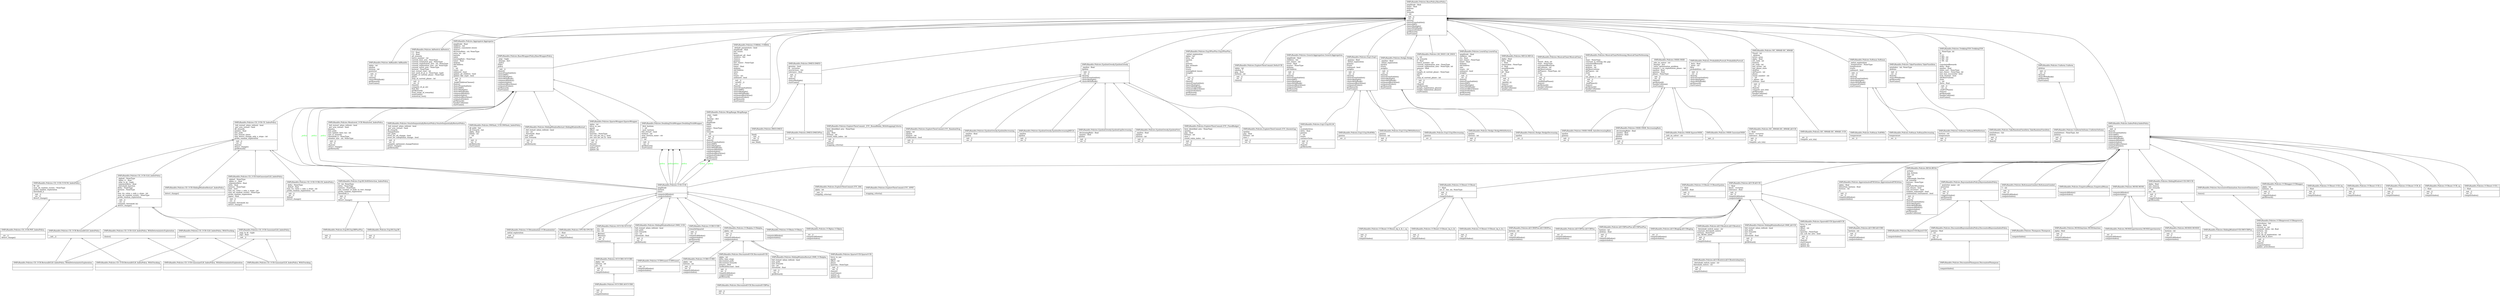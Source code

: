 digraph "classes_SMPyBandits.Policies" {
charset="utf-8"
rankdir=BT
"0" [label="{SMPyBandits.Policies.AdBandits.AdBandits|alpha : int\lepsilon\lhorizon : int\lposterior\l|__init__()\l__str__()\lchoice()\lchoiceWithRank()\lgetReward()\lstartGame()\l}", shape="record"];
"1" [label="{SMPyBandits.Policies.AdSwitch.AdSwitch|C1 : float\lC2 : float\lall_rewards\lbatch_number : int\lcurrent_best_arm : NoneType\lcurrent_estimated_gap : NoneType\lcurrent_exploitation_arm : int, NoneType\lcurrent_exploration_arm : int, NoneType\lcurrent_worst_arm : NoneType\lhorizon : NoneType\llast_restart_time : int\llast_used_di_pi_si : NoneType, tuple\llength_of_current_phase : NoneType\lphase\lstep_of_current_phase : int\l|__init__()\l__str__()\lchoice()\lcompute_di_pi_si()\lfind_Ik()\lgetReward()\lread_range_of_rewards()\lstartGame()\lstatistical_test()\l}", shape="record"];
"2" [label="{SMPyBandits.Policies.Aggregator.Aggregator|amplitude : float\lchildren : list\lchildren_cumulated_losses\lchoices\ldecreaseRate : str, NoneType\lextra_str : str\lhorizon\lindex\llearningRate : NoneType\llower : float\lnbArms\lnbChildren\lrate\lt : int\ltrusts : str\lunbiased : bool\lupdate_all_children : bool\lupdate_like_exp4 : bool\l|__init__()\l__str__()\l_makeChildrenChoose()\lchoice()\lchoiceFromSubSet()\lchoiceIMP()\lchoiceMultiple()\lchoiceWithRank()\lcomputeAllIndex()\lcomputeIndex()\lestimatedBestArms()\lestimatedOrder()\lgetReward()\lhandleCollision()\lstartGame()\l}", shape="record"];
"3" [label="{SMPyBandits.Policies.ApproximatedFHGittins.ApproximatedFHGittins|alpha : float\ldistortion_horizon : float\lhorizon : int\lm\l|__init__()\l__str__()\lcomputeAllIndex()\lcomputeIndex()\l}", shape="record"];
"4" [label="{SMPyBandits.Policies.BESA.BESA|_actions\l_has_horizon\l_left : int\l_right\l_subsample_function\lall_rewards\lhorizon : NoneType\lindex\lminPullsOfEachArm\lnon_binary : bool\lnon_recursive : bool\lrandom_subsample : bool\lrandomized_tournament : bool\l|__init__()\l__str__()\lchoice()\lchoiceFromSubSet()\lchoiceMultiple()\lchoiceWithRank()\lcomputeAllIndex()\lcomputeIndex()\lgetReward()\lhandleCollision()\l}", shape="record"];
"5" [label="{SMPyBandits.Policies.BasePolicy.BasePolicy|amplitude : float\llower : float\lnbArms\lpulls\lrewards\lt : int\l|__init__()\l__str__()\lchoice()\lchoiceFromSubSet()\lchoiceIMP()\lchoiceMultiple()\lchoiceWithRank()\lestimatedOrder()\lgetReward()\lstartGame()\l}", shape="record"];
"6" [label="{SMPyBandits.Policies.BaseWrapperPolicy.BaseWrapperPolicy|_args : tuple\l_kwargs : dict\l_policy\lindex\lpolicy\l|__init__()\lchoice()\lchoiceFromSubSet()\lchoiceIMP()\lchoiceMultiple()\lchoiceWithRank()\lcomputeAllIndex()\lcomputeIndex()\lestimatedBestArms()\lestimatedOrder()\lgetReward()\lstartGame()\l}", shape="record"];
"7" [label="{SMPyBandits.Policies.BayesUCB.BayesUCB|\l|computeIndex()\l}", shape="record"];
"8" [label="{SMPyBandits.Policies.BayesianIndexPolicy.BayesianIndexPolicy|_posterior_name : str\lposterior\lt : int\l|__init__()\l__str__()\lcomputeIndex()\lgetReward()\lstartGame()\l}", shape="record"];
"9" [label="{SMPyBandits.Policies.BoltzmannGumbel.BoltzmannGumbel|C : int\l|__init__()\l__str__()\lcomputeAllIndex()\lcomputeIndex()\l}", shape="record"];
"10" [label="{SMPyBandits.Policies.CD_UCB.BernoulliGLR_IndexPolicy|\l|__init__()\l}", shape="record"];
"11" [label="{SMPyBandits.Policies.CD_UCB.BernoulliGLR_IndexPolicy_WithDeterministicExploration|\l|}", shape="record"];
"12" [label="{SMPyBandits.Policies.CD_UCB.BernoulliGLR_IndexPolicy_WithTracking|\l|}", shape="record"];
"13" [label="{SMPyBandits.Policies.CD_UCB.CD_IndexPolicy|_full_restart_when_refresh : bool\l_per_arm_restart : bool\lall_rewards\lepsilon : float\llast_pulls\llast_restart_times\llazy_detect_change_only_x_steps : int\lproba_random_exploration\l|__init__()\l__str__()\lchoice()\ldetect_change()\lgetReward()\l}", shape="record"];
"14" [label="{SMPyBandits.Policies.CD_UCB.CUSUM_IndexPolicy|M : int\lmax_nb_random_events : NoneType\lproba_random_exploration\lthreshold_h\l|__init__()\l__str__()\ldetect_change()\l}", shape="record"];
"15" [label="{SMPyBandits.Policies.CD_UCB.GLR_IndexPolicy|_alpha0 : NoneType\l_alpha_t1 : float\l_args_to_kl : tuple\l_exponentBeta : float\l_threshold_function\ldelta : NoneType\lhorizon : NoneType\lkl\llazy_try_value_s_only_x_steps : int\lmax_nb_random_events : NoneType\lproba_random_exploration\l|__init__()\l__str__()\lcompute_threshold_h()\ldetect_change()\l}", shape="record"];
"16" [label="{SMPyBandits.Policies.CD_UCB.GLR_IndexPolicy_WithDeterministicExploration|\l|choice()\l}", shape="record"];
"17" [label="{SMPyBandits.Policies.CD_UCB.GLR_IndexPolicy_WithTracking|\l|choice()\l}", shape="record"];
"18" [label="{SMPyBandits.Policies.CD_UCB.GaussianGLR_IndexPolicy|_args_to_kl : tuple\l_sig2 : float\l|__init__()\l}", shape="record"];
"19" [label="{SMPyBandits.Policies.CD_UCB.GaussianGLR_IndexPolicy_WithDeterministicExploration|\l|}", shape="record"];
"20" [label="{SMPyBandits.Policies.CD_UCB.GaussianGLR_IndexPolicy_WithTracking|\l|}", shape="record"];
"21" [label="{SMPyBandits.Policies.CD_UCB.PHT_IndexPolicy|\l|__str__()\ldetect_change()\l}", shape="record"];
"22" [label="{SMPyBandits.Policies.CD_UCB.SlidingWindowRestart_IndexPolicy|\l|detect_change()\l}", shape="record"];
"23" [label="{SMPyBandits.Policies.CD_UCB.SubGaussianGLR_IndexPolicy|_alpha0 : NoneType\l_alpha_t1 : float\l_exponentBeta : float\ldelta : float\lhorizon : NoneType\ljoint : bool\llazy_try_value_s_only_x_steps : int\lmax_nb_random_events : NoneType\lproba_random_exploration\lsigma : float\l|__init__()\l__str__()\lcompute_threshold_h()\ldetect_change()\l}", shape="record"];
"24" [label="{SMPyBandits.Policies.CD_UCB.UCBLCB_IndexPolicy|_delta : NoneType\l_delta0 : float\llazy_try_value_s_only_x_steps : int\lproba_random_exploration : int\l|__init__()\l__str__()\ldelta()\ldetect_change()\l}", shape="record"];
"25" [label="{SMPyBandits.Policies.CORRAL.CORRAL|_default_parameters : bool\lamplitude : float\lbar_trusts\lbeta\lbroadcast_all : bool\lchildren : list\lchoices\lgamma\llast_choice : NoneType\llosses\llower : float\lnbArms\lnbChildren\lrates\lrhos\ltrusts : str\lunbiased : bool\l|__init__()\l__setattr__()\l__str__()\lchoice()\lchoiceFromSubSet()\lchoiceIMP()\lchoiceMultiple()\lchoiceWithRank()\lestimatedBestArms()\lestimatedOrder()\lgetReward()\lstartGame()\l}", shape="record"];
"26" [label="{SMPyBandits.Policies.CPUCB.CPUCB|c : float\l|__init__()\lcomputeIndex()\l}", shape="record"];
"27" [label="{SMPyBandits.Policies.DMED.DMED|genuine : bool\lkl : vectorize\lnextActions : list\ltolerance : float\l|__init__()\l__str__()\lchoice()\lchoiceMultiple()\lstartGame()\l}", shape="record"];
"28" [label="{SMPyBandits.Policies.DMED.DMEDPlus|\l|__init__()\l}", shape="record"];
"29" [label="{SMPyBandits.Policies.DiscountedBayesianIndexPolicy.DiscountedBayesianIndexPolicy|gamma : float\lt : int\l|__init__()\l__str__()\lgetReward()\l}", shape="record"];
"30" [label="{SMPyBandits.Policies.DiscountedThompson.DiscountedThompson|\l|computeIndex()\l}", shape="record"];
"31" [label="{SMPyBandits.Policies.DiscountedUCB.DiscountedUCB|alpha : int\ldelta_time_steps\ldiscounted_pulls\ldiscounted_rewards\lgamma : float\luseRealDiscount : bool\l|__init__()\l__str__()\lcomputeAllIndex()\lcomputeIndex()\lgetReward()\l}", shape="record"];
"32" [label="{SMPyBandits.Policies.DiscountedUCB.DiscountedUCBPlus|\l|__init__()\l__str__()\l}", shape="record"];
"33" [label="{SMPyBandits.Policies.DoublingTrickWrapper.DoublingTrickWrapper|_first_horizon\l_i : int\l_next_horizon\lfull_restart : bool\lhorizon : int\lnext_horizon_name : str\lpolicy\lt : int\l|__init__()\l__str__()\lgetReward()\lstartGame()\l}", shape="record"];
"34" [label="{SMPyBandits.Policies.EmpiricalMeans.EmpiricalMeans|\l|computeAllIndex()\lcomputeIndex()\l}", shape="record"];
"35" [label="{SMPyBandits.Policies.EpsilonGreedy.EpsilonDecreasing|_epsilon : float\lepsilon\l|__init__()\l__str__()\l}", shape="record"];
"36" [label="{SMPyBandits.Policies.EpsilonGreedy.EpsilonDecreasingMEGA|_epsilon\lepsilon\l|__init__()\l__str__()\l}", shape="record"];
"37" [label="{SMPyBandits.Policies.EpsilonGreedy.EpsilonExpDecreasing|_decreasingRate : float\l_epsilon : float\lepsilon\l|__init__()\l__str__()\l}", shape="record"];
"38" [label="{SMPyBandits.Policies.EpsilonGreedy.EpsilonFirst|_epsilon : float\lepsilon\lhorizon : int\l|__init__()\l__str__()\l}", shape="record"];
"39" [label="{SMPyBandits.Policies.EpsilonGreedy.EpsilonGreedy|_epsilon : float\lepsilon\l|__init__()\l__str__()\lchoice()\lchoiceFromSubSet()\lchoiceMultiple()\lchoiceWithRank()\l}", shape="record"];
"40" [label="{SMPyBandits.Policies.Exp3.Exp3|_gamma : float\l_initial_exploration\lgamma\ltrusts\lunbiased : bool\lweights\l|__init__()\l__str__()\lchoice()\lchoiceFromSubSet()\lchoiceMultiple()\lchoiceWithRank()\lestimatedBestArms()\lestimatedOrder()\lgetReward()\lstartGame()\l}", shape="record"];
"41" [label="{SMPyBandits.Policies.Exp3.Exp3Decreasing|gamma\l|__str__()\l}", shape="record"];
"42" [label="{SMPyBandits.Policies.Exp3.Exp3ELM|B\lavailableArms\ldelta : float\lgamma\lt : int\ltrusts\lvarianceTerm\l|__init__()\l__str__()\lchoice()\lgetReward()\l}", shape="record"];
"43" [label="{SMPyBandits.Policies.Exp3.Exp3SoftMix|gamma\l|__str__()\l}", shape="record"];
"44" [label="{SMPyBandits.Policies.Exp3.Exp3WithHorizon|gamma\lhorizon : int\l|__init__()\l__str__()\l}", shape="record"];
"45" [label="{SMPyBandits.Policies.Exp3PlusPlus.Exp3PlusPlus|_initial_exploration\lalpha : int\lbeta : int\lepsilon\leta\lgamma\lgap_estimate\llosses\ltrusts\lunweighted_losses\lweights\lxi\l|__init__()\l__str__()\lchoice()\lchoiceFromSubSet()\lchoiceMultiple()\lchoiceWithRank()\lestimatedBestArms()\lestimatedOrder()\lgetReward()\lstartGame()\l}", shape="record"];
"46" [label="{SMPyBandits.Policies.Exp3R.DriftDetection_IndexPolicy|H : int, NoneType\ldelta : NoneType\lhorizon : NoneType\lmin_number_of_pulls_to_test_change\lproba_random_exploration\lthreshold_h\l|__init__()\l__str__()\ldetect_change()\l}", shape="record"];
"47" [label="{SMPyBandits.Policies.Exp3R.Exp3R|\l|__init__()\l__str__()\l}", shape="record"];
"48" [label="{SMPyBandits.Policies.Exp3R.Exp3RPlusPlus|\l|__init__()\l__str__()\l}", shape="record"];
"49" [label="{SMPyBandits.Policies.ExploreThenCommit.DeltaUCB|alpha : int\lepsilon_T\lgap : float\lhorizon : int\l|__init__()\l__str__()\lchoice()\l}", shape="record"];
"50" [label="{SMPyBandits.Policies.ExploreThenCommit.ETC_BAI|alpha : int\l|__init__()\lstopping_criteria()\l}", shape="record"];
"51" [label="{SMPyBandits.Policies.ExploreThenCommit.ETC_FixedBudget|best_identified_arm : NoneType\lepsilon\lgap : float\lhorizon : int\lmax_t\lround_robin_index : int\l|__init__()\l__str__()\lchoice()\l}", shape="record"];
"52" [label="{SMPyBandits.Policies.ExploreThenCommit.ETC_KnownGap|epsilon\lgap : float\lhorizon : int\lmax_t\l|__init__()\l__str__()\l}", shape="record"];
"53" [label="{SMPyBandits.Policies.ExploreThenCommit.ETC_RandomStop|alpha : int\lepsilon\lhorizon : int\lstillRandom : bool\l|__init__()\l__str__()\l}", shape="record"];
"54" [label="{SMPyBandits.Policies.ExploreThenCommit.ETC_SPRT|\l|stopping_criteria()\l}", shape="record"];
"55" [label="{SMPyBandits.Policies.ExploreThenCommit._ETC_RoundRobin_WithStoppingCriteria|best_identified_arm : NoneType\lepsilon\lgap : float\lhorizon : int\lround_robin_index : int\l|__init__()\l__str__()\lchoice()\lstopping_criteria()\l}", shape="record"];
"56" [label="{SMPyBandits.Policies.GenericAggregation.GenericAggregation|amplitude : float\lchildren : list\llast_choice : int\llower : float\lmaster : NoneType\lnbArms\lnbChildren\l|__init__()\l__str__()\lchoice()\lchoiceFromSubSet()\lchoiceIMP()\lchoiceMultiple()\lchoiceWithRank()\lestimatedBestArms()\lestimatedOrder()\lgetReward()\lstartGame()\l}", shape="record"];
"57" [label="{SMPyBandits.Policies.Hedge.Hedge|_epsilon : float\l_initial_exploration\lepsilon\ltrusts\lweights\l|__init__()\l__str__()\lchoice()\lchoiceFromSubSet()\lchoiceMultiple()\lchoiceWithRank()\lestimatedBestArms()\lestimatedOrder()\lgetReward()\lstartGame()\l}", shape="record"];
"58" [label="{SMPyBandits.Policies.Hedge.HedgeDecreasing|epsilon\l|__str__()\l}", shape="record"];
"59" [label="{SMPyBandits.Policies.Hedge.HedgeWithHorizon|epsilon\lhorizon : int\l|__init__()\l__str__()\l}", shape="record"];
"60" [label="{SMPyBandits.Policies.IMED.IMED|\l|Dinf()\l__init__()\l__str__()\lchoice()\lone_Dinf()\l}", shape="record"];
"61" [label="{SMPyBandits.Policies.IndexPolicy.IndexPolicy|index\l|__init__()\lchoice()\lchoiceFromSubSet()\lchoiceIMP()\lchoiceMultiple()\lchoiceWithRank()\lcomputeAllIndex()\lcomputeIndex()\lestimatedBestArms()\lestimatedOrder()\lstartGame()\l}", shape="record"];
"62" [label="{SMPyBandits.Policies.LM_DSEE.LM_DSEE|a : int\lall_rewards\lb : float\lbatch_number : int\lcurrent_exploitation_arm : NoneType\lcurrent_exploration_arm : NoneType, int\lgamma : float\ll : int\llength_of_current_phase : NoneType\lphase\lrho\lstep_of_current_phase : int\l|__init__()\l__str__()\lchoice()\lgetReward()\llength_exploitation_phase()\llength_exploration_phase()\lstartGame()\l}", shape="record"];
"63" [label="{SMPyBandits.Policies.LearnExp.LearnExp|amplitude : float\lchildren : list\leta : float\llast_choice : NoneType\llower : float\lnbArms\lnbChildren\lrate\ltrusts : str\lunbiased : bool\lweights\l|__init__()\l__str__()\lchoice()\lchoiceFromSubSet()\lchoiceIMP()\lchoiceMultiple()\lchoiceWithRank()\lestimatedBestArms()\lestimatedOrder()\lgetReward()\lstartGame()\l}", shape="record"];
"64" [label="{SMPyBandits.Policies.MEGA.MEGA|alpha : float\lbeta : float\lc : float\lchosenArm : NoneType\ld : float\lmeanRewards\lp : float\lp0 : float\lt : int\ltnext\l|__init__()\l__str__()\l_epsilon_t()\lchoice()\lgetReward()\lhandleCollision()\lstartGame()\l}", shape="record"];
"65" [label="{SMPyBandits.Policies.MOSS.MOSS|\l|computeAllIndex()\lcomputeIndex()\l}", shape="record"];
"66" [label="{SMPyBandits.Policies.MOSSAnytime.MOSSAnytime|alpha : float\l|__init__()\l__str__()\lcomputeAllIndex()\lcomputeIndex()\l}", shape="record"];
"67" [label="{SMPyBandits.Policies.MOSSExperimental.MOSSExperimental|\l|__str__()\lcomputeAllIndex()\lcomputeIndex()\l}", shape="record"];
"68" [label="{SMPyBandits.Policies.MOSSH.MOSSH|horizon : int\l|__init__()\l__str__()\lcomputeAllIndex()\lcomputeIndex()\l}", shape="record"];
"69" [label="{SMPyBandits.Policies.Monitored_UCB.Monitored_IndexPolicy|_full_restart_when_refresh : bool\l_per_arm_restart : bool\lgamma\llast_pulls\llast_update_time_tau : int\llast_w_rewards\lthreshold_b : NoneType\lwindow_size : int, NoneType\l|__init__()\l__str__()\lchoice()\ldetect_change()\lgetReward()\l}", shape="record"];
"70" [label="{SMPyBandits.Policies.MusicalChair.MusicalChair|A\lTime0 : float, int\lchair : NoneType\lcumulatedRewards\lnbCollision : int\lnbObservations\lnbPlayers : NoneType, int\lstate\lt : int\l|__init__()\l__str__()\l_endInitialPhase()\lchoice()\lgetReward()\lhandleCollision()\lstartGame()\l}", shape="record"];
"71" [label="{SMPyBandits.Policies.MusicalChairNoSensing.MusicalChairNoSensing|A\lchair : NoneType\lconstant_in_testing_the_gap\lcumulatedRewards\lhorizon : int\lnbArms : int\lnbObservations\lnbPlayers : int\lstate\lt : int\ltau_phase_2 : int\l|__init__()\l__str__()\l_endPhase2()\lchoice()\lgetReward()\lhandleCollision()\lstartGame()\l}", shape="record"];
"72" [label="{SMPyBandits.Policies.OCUCB.OCUCB|eta : int\lrho : int\l|_Bterm()\l_Bterms()\l__init__()\l__str__()\lcomputeIndex()\l}", shape="record"];
"73" [label="{SMPyBandits.Policies.OCUCBH.AOCUCBH|\l|__init__()\l__str__()\lcomputeIndex()\l}", shape="record"];
"74" [label="{SMPyBandits.Policies.OCUCBH.OCUCBH|alpha : int\lhorizon : int\lpsi : int\l|__init__()\l__str__()\lcomputeIndex()\l}", shape="record"];
"75" [label="{SMPyBandits.Policies.OSSB.GaussianOSSB|\l|__init__()\l}", shape="record"];
"76" [label="{SMPyBandits.Policies.OSSB.OSSB|_info_on_solver : str\l_kwargs : dict\l_solve_optimization_problem\lcounter_s_no_exploitation_phase : int\lepsilon : float\lgamma : float\lphase : NoneType\l|__init__()\l__str__()\lchoice()\lgetReward()\lhandleCollision()\lstartGame()\l}", shape="record"];
"77" [label="{SMPyBandits.Policies.OSSB.OSSB_AutoDecreasingRate|epsilon\lgamma\l|__init__()\l__str__()\l}", shape="record"];
"78" [label="{SMPyBandits.Policies.OSSB.OSSB_DecreasingRate|_decreasingRate : float\l_epsilon : float\l_gamma : float\lepsilon\lgamma\l|__init__()\l__str__()\l}", shape="record"];
"79" [label="{SMPyBandits.Policies.OSSB.SparseOSSB|_info_on_solver : str\l|__init__()\l}", shape="record"];
"80" [label="{SMPyBandits.Policies.OracleSequentiallyRestartPolicy.OracleSequentiallyRestartPolicy|_full_restart_when_refresh : bool\l_per_arm_restart : bool\lall_rewards\lchangePoints\llast_pulls\lreset_for_all_change : bool\lreset_for_suboptimal_change : bool\l|__init__()\l__str__()\lcompute_optimized_changePoints()\ldetect_change()\lgetReward()\l}", shape="record"];
"81" [label="{SMPyBandits.Policies.ProbabilityPursuit.ProbabilityPursuit|_beta : float\l_prior : str\lbeta\lprobabilities : str\l|__init__()\l__str__()\lchoice()\lchoiceFromSubSet()\lchoiceMultiple()\lchoiceWithRank()\lgetReward()\lstartGame()\l}", shape="record"];
"82" [label="{SMPyBandits.Policies.SIC_MMAB.SIC_MMAB|Time0 : int\l_nbArms\lactive_arms\lalpha : float\lext_rank : int\lhorizon\lint_rank : int\llast_action : int\llast_phase_stats\lnbArms\lnbPlayers : int\lphase\lround_number : int\lt : int\lt_phase : int\lverbose : bool\l|__init__()\l__str__()\lchoice()\lcompute_ucb_lcb()\lgetReward()\lhandleCollision()\lstartGame()\l}", shape="record"];
"83" [label="{SMPyBandits.Policies.SIC_MMAB.SIC_MMAB_UCB|\l|__str__()\lcompute_ucb_lcb()\l}", shape="record"];
"84" [label="{SMPyBandits.Policies.SIC_MMAB.SIC_MMAB_klUCB|c : float\lklucb : vectorize\ltolerance : float\l|__init__()\l__str__()\lcompute_ucb_lcb()\l}", shape="record"];
"85" [label="{SMPyBandits.Policies.SWHash_UCB.SWHash_IndexPolicy|all_pulls : list\lall_rewards : list\lalpha : float\llmbda : int\lt : int\ltau\l|__init__()\l__str__()\lgetReward()\lstartGame()\l}", shape="record"];
"86" [label="{SMPyBandits.Policies.SlidingWindowRestart.SWR_UCB|full_restart_when_refresh : bool\llast_pulls\llast_rewards\ltau : int\lthreshold : float\l|__init__()\l__str__()\lgetReward()\l}", shape="record"];
"87" [label="{SMPyBandits.Policies.SlidingWindowRestart.SWR_UCBalpha|full_restart_when_refresh : bool\llast_pulls\llast_rewards\ltau : int\lthreshold : float\l|__init__()\l__str__()\lgetReward()\l}", shape="record"];
"88" [label="{SMPyBandits.Policies.SlidingWindowRestart.SWR_klUCB|full_restart_when_refresh : bool\llast_pulls\llast_rewards\ltau : int\lthreshold : float\l|__init__()\l__str__()\lgetReward()\l}", shape="record"];
"89" [label="{SMPyBandits.Policies.SlidingWindowRestart.SlidingWindowRestart|_full_restart_when_refresh : bool\l_tau : int\l_threshold : float\llast_pulls\llast_rewards\l|__init__()\l__str__()\lgetReward()\l}", shape="record"];
"90" [label="{SMPyBandits.Policies.SlidingWindowUCB.SWUCB|alpha : float\llast_choices\llast_rewards\lt : int\ltau : int\l|__init__()\l__str__()\lcomputeIndex()\lgetReward()\l}", shape="record"];
"91" [label="{SMPyBandits.Policies.SlidingWindowUCB.SWUCBPlus|\l|__init__()\l__str__()\l}", shape="record"];
"92" [label="{SMPyBandits.Policies.Softmax.SoftMix|temperature\l|__str__()\l}", shape="record"];
"93" [label="{SMPyBandits.Policies.Softmax.Softmax|_initial_exploration\l_temperature : NoneType\ltemperature\ltrusts\lunbiased : bool\l|__init__()\l__str__()\lchoice()\lchoiceFromSubSet()\lchoiceMultiple()\lchoiceWithRank()\lestimatedOrder()\lstartGame()\l}", shape="record"];
"94" [label="{SMPyBandits.Policies.Softmax.SoftmaxDecreasing|temperature\l|__str__()\l}", shape="record"];
"95" [label="{SMPyBandits.Policies.Softmax.SoftmaxWithHorizon|horizon : int\ltemperature\l|__init__()\l__str__()\l}", shape="record"];
"96" [label="{SMPyBandits.Policies.SparseUCB.SparseUCB|force_to_see\lgoods\loffset : int\lphase\lsparsity : NoneType\l|__init__()\l__str__()\lchoice()\lstartGame()\lupdate_j()\lupdate_k()\l}", shape="record"];
"97" [label="{SMPyBandits.Policies.SparseWrapper.SparseWrapper|alpha : int\lforce_to_see\lgoods\loffset : int\lphase\lsparsity : NoneType\luse_ucb_for_set_J : bool\luse_ucb_for_set_K : bool\l|__init__()\l__str__()\lchoice()\lstartGame()\lupdate_j()\lupdate_k()\l}", shape="record"];
"98" [label="{SMPyBandits.Policies.SparseklUCB.SparseklUCB|force_to_see\lgoods\loffset : int\lphase\lsparsity : NoneType\luse_ucb_for_sets : bool\l|__init__()\l__str__()\lchoice()\lstartGame()\lupdate_j()\lupdate_k()\l}", shape="record"];
"99" [label="{SMPyBandits.Policies.SuccessiveElimination.SuccessiveElimination|\l|choice()\l}", shape="record"];
"100" [label="{SMPyBandits.Policies.TakeFixedArm.TakeFixedArm|armIndex : int, NoneType\lnbArms\l|__init__()\l__str__()\lchoice()\lchoiceWithRank()\lgetReward()\lstartGame()\l}", shape="record"];
"101" [label="{SMPyBandits.Policies.TakeRandomFixedArm.TakeRandomFixedArm|armIndexes : list\lnbArms\l|__init__()\l__str__()\lchoice()\l}", shape="record"];
"102" [label="{SMPyBandits.Policies.Thompson.Thompson|\l|computeIndex()\l}", shape="record"];
"103" [label="{SMPyBandits.Policies.TrekkingTSN.TrekkingTSN|J : NoneType, int\lM\lT_CC\lT_RH : int\lT_SH : int\lT_TR : int\lY\lcumulatedRewards\ldelta : float\lepsilon : float\lindex_sort : NoneType\llast_choice : NoneType, int\llast_was_successful : bool\llock_channel : bool\lnbObservations\lstate\lt : int\ltheta : float\l|__init__()\l__str__()\l_endCCPhase()\lchoice()\lgetReward()\lhandleCollision()\lstartGame()\l}", shape="record"];
"104" [label="{SMPyBandits.Policies.UCB.UCB|amplitude\lhorizon\llower\l|computeAllIndex()\lcomputeIndex()\l}", shape="record"];
"105" [label="{SMPyBandits.Policies.UCBH.UCBH|alpha : int\lhorizon : int\l|__init__()\l__str__()\lcomputeAllIndex()\lcomputeIndex()\l}", shape="record"];
"106" [label="{SMPyBandits.Policies.UCBV.UCBV|rewardsSquared\l|__init__()\l__str__()\lcomputeAllIndex()\lcomputeIndex()\lgetReward()\lstartGame()\l}", shape="record"];
"107" [label="{SMPyBandits.Policies.UCBVtuned.UCBVtuned|\l|__str__()\lcomputeAllIndex()\lcomputeIndex()\l}", shape="record"];
"108" [label="{SMPyBandits.Policies.UCBalpha.UCBalpha|alpha : int\l|__init__()\l__str__()\lcomputeAllIndex()\lcomputeIndex()\l}", shape="record"];
"109" [label="{SMPyBandits.Policies.UCBdagger.UCBdagger|alpha : int\lhorizon : int\l|__init__()\l__str__()\lcomputeIndex()\lgetReward()\l}", shape="record"];
"110" [label="{SMPyBandits.Policies.UCBimproved.UCBimproved|activeArms : list\lalpha : float\lcurrent_m : int\lestimate_delta : int, float\lhorizon : int\lmax_m : int\lmax_nb_of_exploration : int\lwhen_did_it_leave\l|__init__()\l__str__()\lchoice()\lcomputeIndex()\lupdate_activeArms()\l}", shape="record"];
"111" [label="{SMPyBandits.Policies.UCBmin.UCBmin|\l|computeAllIndex()\lcomputeIndex()\l}", shape="record"];
"112" [label="{SMPyBandits.Policies.UCBoost.UCB_bq|c : float\l|__init__()\l__str__()\lcomputeIndex()\l}", shape="record"];
"113" [label="{SMPyBandits.Policies.UCBoost.UCB_h|c : float\l|__init__()\l__str__()\lcomputeIndex()\l}", shape="record"];
"114" [label="{SMPyBandits.Policies.UCBoost.UCB_lb|c : float\l|__init__()\l__str__()\lcomputeIndex()\l}", shape="record"];
"115" [label="{SMPyBandits.Policies.UCBoost.UCB_sq|c : float\l|__init__()\l__str__()\lcomputeIndex()\l}", shape="record"];
"116" [label="{SMPyBandits.Policies.UCBoost.UCB_t|c : float\l|__init__()\l__str__()\lcomputeIndex()\l}", shape="record"];
"117" [label="{SMPyBandits.Policies.UCBoost.UCBoost|c : float\lset_D : list, int, NoneType\l|__init__()\l__str__()\lcomputeIndex()\l}", shape="record"];
"118" [label="{SMPyBandits.Policies.UCBoost.UCBoostEpsilon|c : float\lepsilon : float\l|__init__()\l__str__()\lcomputeIndex()\l}", shape="record"];
"119" [label="{SMPyBandits.Policies.UCBoost.UCBoost_bq_h_lb|\l|__init__()\l__str__()\lcomputeIndex()\l}", shape="record"];
"120" [label="{SMPyBandits.Policies.UCBoost.UCBoost_bq_h_lb_t|\l|__init__()\l__str__()\lcomputeIndex()\l}", shape="record"];
"121" [label="{SMPyBandits.Policies.UCBoost.UCBoost_bq_h_lb_t_sq|\l|__init__()\l__str__()\lcomputeIndex()\l}", shape="record"];
"122" [label="{SMPyBandits.Policies.UCBplus.UCBplus|\l|__str__()\lcomputeAllIndex()\lcomputeIndex()\l}", shape="record"];
"123" [label="{SMPyBandits.Policies.UCBrandomInit.UCBrandomInit|_initial_exploration\l|__init__()\lchoice()\l}", shape="record"];
"124" [label="{SMPyBandits.Policies.Uniform.Uniform|nbArms\l|__init__()\l__str__()\lchoice()\lchoiceWithRank()\lgetReward()\lstartGame()\l}", shape="record"];
"125" [label="{SMPyBandits.Policies.UniformOnSome.UniformOnSome|armIndexes : NoneType, list\lnbArms\l|__init__()\l__str__()\lchoice()\l}", shape="record"];
"126" [label="{SMPyBandits.Policies.WrapRange.WrapRange|_args : tuple\l_i : int\l_kwargs : dict\l_policy\lamplitude\lindex\llower\lpolicy : NoneType\lpulls\lrewards\lt : int\l|__init__()\l__str__()\lchoice()\lchoiceFromSubSet()\lchoiceIMP()\lchoiceMultiple()\lchoiceWithRank()\lcomputeAllIndex()\lcomputeIndex()\lestimatedBestArms()\lestimatedOrder()\lgetReward()\lstartGame()\l}", shape="record"];
"127" [label="{SMPyBandits.Policies.klUCB.klUCB|c : float\lklucb : vectorize\ltolerance : float\l|__init__()\l__str__()\lcomputeAllIndex()\lcomputeIndex()\l}", shape="record"];
"128" [label="{SMPyBandits.Policies.klUCBH.klUCBH|horizon : int\l|__init__()\l__str__()\lcomputeAllIndex()\lcomputeIndex()\l}", shape="record"];
"129" [label="{SMPyBandits.Policies.klUCBHPlus.klUCBHPlus|horizon : int\l|__init__()\l__str__()\lcomputeAllIndex()\lcomputeIndex()\l}", shape="record"];
"130" [label="{SMPyBandits.Policies.klUCBPlus.klUCBPlus|\l|__str__()\lcomputeAllIndex()\lcomputeIndex()\l}", shape="record"];
"131" [label="{SMPyBandits.Policies.klUCBPlusPlus.klUCBPlusPlus|horizon : int\lnbArms : float\l|__init__()\l__str__()\lcomputeAllIndex()\lcomputeIndex()\l}", shape="record"];
"132" [label="{SMPyBandits.Policies.klUCBloglog.klUCBloglog|\l|__str__()\lcomputeAllIndex()\lcomputeIndex()\l}", shape="record"];
"133" [label="{SMPyBandits.Policies.klUCBswitch.klUCBswitch|_threshold_switch_name : str\lconstant_threshold_switch\lhorizon : NoneType\luse_MOSS_index\l|__init__()\l__str__()\lcomputeIndex()\l}", shape="record"];
"134" [label="{SMPyBandits.Policies.klUCBswitch.klUCBswitchAnytime|_threshold_switch_name : str\lthreshold_switch : str\l|__init__()\l__str__()\lcomputeIndex()\l}", shape="record"];
"0" -> "5" [arrowhead="empty", arrowtail="none"];
"1" -> "5" [arrowhead="empty", arrowtail="none"];
"2" -> "5" [arrowhead="empty", arrowtail="none"];
"3" -> "61" [arrowhead="empty", arrowtail="none"];
"4" -> "61" [arrowhead="empty", arrowtail="none"];
"6" -> "5" [arrowhead="empty", arrowtail="none"];
"7" -> "8" [arrowhead="empty", arrowtail="none"];
"8" -> "61" [arrowhead="empty", arrowtail="none"];
"9" -> "61" [arrowhead="empty", arrowtail="none"];
"10" -> "15" [arrowhead="empty", arrowtail="none"];
"11" -> "10" [arrowhead="empty", arrowtail="none"];
"11" -> "16" [arrowhead="empty", arrowtail="none"];
"12" -> "10" [arrowhead="empty", arrowtail="none"];
"12" -> "17" [arrowhead="empty", arrowtail="none"];
"13" -> "6" [arrowhead="empty", arrowtail="none"];
"14" -> "13" [arrowhead="empty", arrowtail="none"];
"15" -> "13" [arrowhead="empty", arrowtail="none"];
"16" -> "15" [arrowhead="empty", arrowtail="none"];
"17" -> "15" [arrowhead="empty", arrowtail="none"];
"18" -> "15" [arrowhead="empty", arrowtail="none"];
"19" -> "16" [arrowhead="empty", arrowtail="none"];
"19" -> "18" [arrowhead="empty", arrowtail="none"];
"20" -> "17" [arrowhead="empty", arrowtail="none"];
"20" -> "18" [arrowhead="empty", arrowtail="none"];
"21" -> "14" [arrowhead="empty", arrowtail="none"];
"22" -> "13" [arrowhead="empty", arrowtail="none"];
"23" -> "13" [arrowhead="empty", arrowtail="none"];
"24" -> "13" [arrowhead="empty", arrowtail="none"];
"25" -> "5" [arrowhead="empty", arrowtail="none"];
"26" -> "104" [arrowhead="empty", arrowtail="none"];
"27" -> "5" [arrowhead="empty", arrowtail="none"];
"28" -> "27" [arrowhead="empty", arrowtail="none"];
"29" -> "8" [arrowhead="empty", arrowtail="none"];
"30" -> "29" [arrowhead="empty", arrowtail="none"];
"31" -> "108" [arrowhead="empty", arrowtail="none"];
"32" -> "31" [arrowhead="empty", arrowtail="none"];
"33" -> "6" [arrowhead="empty", arrowtail="none"];
"34" -> "61" [arrowhead="empty", arrowtail="none"];
"35" -> "39" [arrowhead="empty", arrowtail="none"];
"36" -> "39" [arrowhead="empty", arrowtail="none"];
"37" -> "39" [arrowhead="empty", arrowtail="none"];
"38" -> "39" [arrowhead="empty", arrowtail="none"];
"39" -> "5" [arrowhead="empty", arrowtail="none"];
"40" -> "5" [arrowhead="empty", arrowtail="none"];
"41" -> "40" [arrowhead="empty", arrowtail="none"];
"42" -> "40" [arrowhead="empty", arrowtail="none"];
"43" -> "40" [arrowhead="empty", arrowtail="none"];
"44" -> "40" [arrowhead="empty", arrowtail="none"];
"45" -> "5" [arrowhead="empty", arrowtail="none"];
"46" -> "13" [arrowhead="empty", arrowtail="none"];
"47" -> "46" [arrowhead="empty", arrowtail="none"];
"48" -> "46" [arrowhead="empty", arrowtail="none"];
"49" -> "5" [arrowhead="empty", arrowtail="none"];
"50" -> "55" [arrowhead="empty", arrowtail="none"];
"51" -> "39" [arrowhead="empty", arrowtail="none"];
"52" -> "39" [arrowhead="empty", arrowtail="none"];
"53" -> "39" [arrowhead="empty", arrowtail="none"];
"54" -> "55" [arrowhead="empty", arrowtail="none"];
"55" -> "39" [arrowhead="empty", arrowtail="none"];
"56" -> "5" [arrowhead="empty", arrowtail="none"];
"57" -> "5" [arrowhead="empty", arrowtail="none"];
"58" -> "57" [arrowhead="empty", arrowtail="none"];
"59" -> "57" [arrowhead="empty", arrowtail="none"];
"60" -> "27" [arrowhead="empty", arrowtail="none"];
"61" -> "5" [arrowhead="empty", arrowtail="none"];
"62" -> "5" [arrowhead="empty", arrowtail="none"];
"63" -> "5" [arrowhead="empty", arrowtail="none"];
"64" -> "5" [arrowhead="empty", arrowtail="none"];
"65" -> "61" [arrowhead="empty", arrowtail="none"];
"66" -> "65" [arrowhead="empty", arrowtail="none"];
"67" -> "65" [arrowhead="empty", arrowtail="none"];
"68" -> "65" [arrowhead="empty", arrowtail="none"];
"69" -> "6" [arrowhead="empty", arrowtail="none"];
"70" -> "5" [arrowhead="empty", arrowtail="none"];
"71" -> "5" [arrowhead="empty", arrowtail="none"];
"72" -> "104" [arrowhead="empty", arrowtail="none"];
"73" -> "74" [arrowhead="empty", arrowtail="none"];
"74" -> "72" [arrowhead="empty", arrowtail="none"];
"75" -> "76" [arrowhead="empty", arrowtail="none"];
"76" -> "5" [arrowhead="empty", arrowtail="none"];
"77" -> "76" [arrowhead="empty", arrowtail="none"];
"78" -> "76" [arrowhead="empty", arrowtail="none"];
"79" -> "76" [arrowhead="empty", arrowtail="none"];
"80" -> "6" [arrowhead="empty", arrowtail="none"];
"81" -> "5" [arrowhead="empty", arrowtail="none"];
"82" -> "5" [arrowhead="empty", arrowtail="none"];
"83" -> "82" [arrowhead="empty", arrowtail="none"];
"84" -> "82" [arrowhead="empty", arrowtail="none"];
"85" -> "6" [arrowhead="empty", arrowtail="none"];
"86" -> "104" [arrowhead="empty", arrowtail="none"];
"87" -> "108" [arrowhead="empty", arrowtail="none"];
"88" -> "127" [arrowhead="empty", arrowtail="none"];
"89" -> "6" [arrowhead="empty", arrowtail="none"];
"90" -> "61" [arrowhead="empty", arrowtail="none"];
"91" -> "90" [arrowhead="empty", arrowtail="none"];
"92" -> "93" [arrowhead="empty", arrowtail="none"];
"93" -> "5" [arrowhead="empty", arrowtail="none"];
"94" -> "93" [arrowhead="empty", arrowtail="none"];
"95" -> "93" [arrowhead="empty", arrowtail="none"];
"96" -> "108" [arrowhead="empty", arrowtail="none"];
"97" -> "6" [arrowhead="empty", arrowtail="none"];
"98" -> "127" [arrowhead="empty", arrowtail="none"];
"99" -> "61" [arrowhead="empty", arrowtail="none"];
"100" -> "5" [arrowhead="empty", arrowtail="none"];
"101" -> "100" [arrowhead="empty", arrowtail="none"];
"102" -> "8" [arrowhead="empty", arrowtail="none"];
"103" -> "5" [arrowhead="empty", arrowtail="none"];
"104" -> "61" [arrowhead="empty", arrowtail="none"];
"105" -> "108" [arrowhead="empty", arrowtail="none"];
"106" -> "104" [arrowhead="empty", arrowtail="none"];
"107" -> "106" [arrowhead="empty", arrowtail="none"];
"108" -> "104" [arrowhead="empty", arrowtail="none"];
"109" -> "61" [arrowhead="empty", arrowtail="none"];
"110" -> "99" [arrowhead="empty", arrowtail="none"];
"111" -> "104" [arrowhead="empty", arrowtail="none"];
"112" -> "61" [arrowhead="empty", arrowtail="none"];
"113" -> "61" [arrowhead="empty", arrowtail="none"];
"114" -> "61" [arrowhead="empty", arrowtail="none"];
"115" -> "61" [arrowhead="empty", arrowtail="none"];
"116" -> "61" [arrowhead="empty", arrowtail="none"];
"117" -> "61" [arrowhead="empty", arrowtail="none"];
"118" -> "61" [arrowhead="empty", arrowtail="none"];
"119" -> "117" [arrowhead="empty", arrowtail="none"];
"120" -> "117" [arrowhead="empty", arrowtail="none"];
"121" -> "117" [arrowhead="empty", arrowtail="none"];
"122" -> "104" [arrowhead="empty", arrowtail="none"];
"123" -> "104" [arrowhead="empty", arrowtail="none"];
"124" -> "5" [arrowhead="empty", arrowtail="none"];
"125" -> "124" [arrowhead="empty", arrowtail="none"];
"126" -> "5" [arrowhead="empty", arrowtail="none"];
"127" -> "61" [arrowhead="empty", arrowtail="none"];
"128" -> "127" [arrowhead="empty", arrowtail="none"];
"129" -> "127" [arrowhead="empty", arrowtail="none"];
"130" -> "127" [arrowhead="empty", arrowtail="none"];
"131" -> "127" [arrowhead="empty", arrowtail="none"];
"132" -> "127" [arrowhead="empty", arrowtail="none"];
"133" -> "127" [arrowhead="empty", arrowtail="none"];
"134" -> "133" [arrowhead="empty", arrowtail="none"];
"104" -> "6" [arrowhead="diamond", arrowtail="none", fontcolor="green", label="_policy", style="solid"];
"104" -> "6" [arrowhead="diamond", arrowtail="none", fontcolor="green", label="policy", style="solid"];
"104" -> "6" [arrowhead="diamond", arrowtail="none", fontcolor="green", label="policy", style="solid"];
"104" -> "33" [arrowhead="diamond", arrowtail="none", fontcolor="green", label="policy", style="solid"];
"104" -> "33" [arrowhead="diamond", arrowtail="none", fontcolor="green", label="policy", style="solid"];
"104" -> "33" [arrowhead="diamond", arrowtail="none", fontcolor="green", label="policy", style="solid"];
"104" -> "33" [arrowhead="diamond", arrowtail="none", fontcolor="green", label="policy", style="solid"];
"104" -> "126" [arrowhead="diamond", arrowtail="none", fontcolor="green", label="_policy", style="solid"];
"104" -> "126" [arrowhead="diamond", arrowtail="none", fontcolor="green", label="policy", style="solid"];
}
